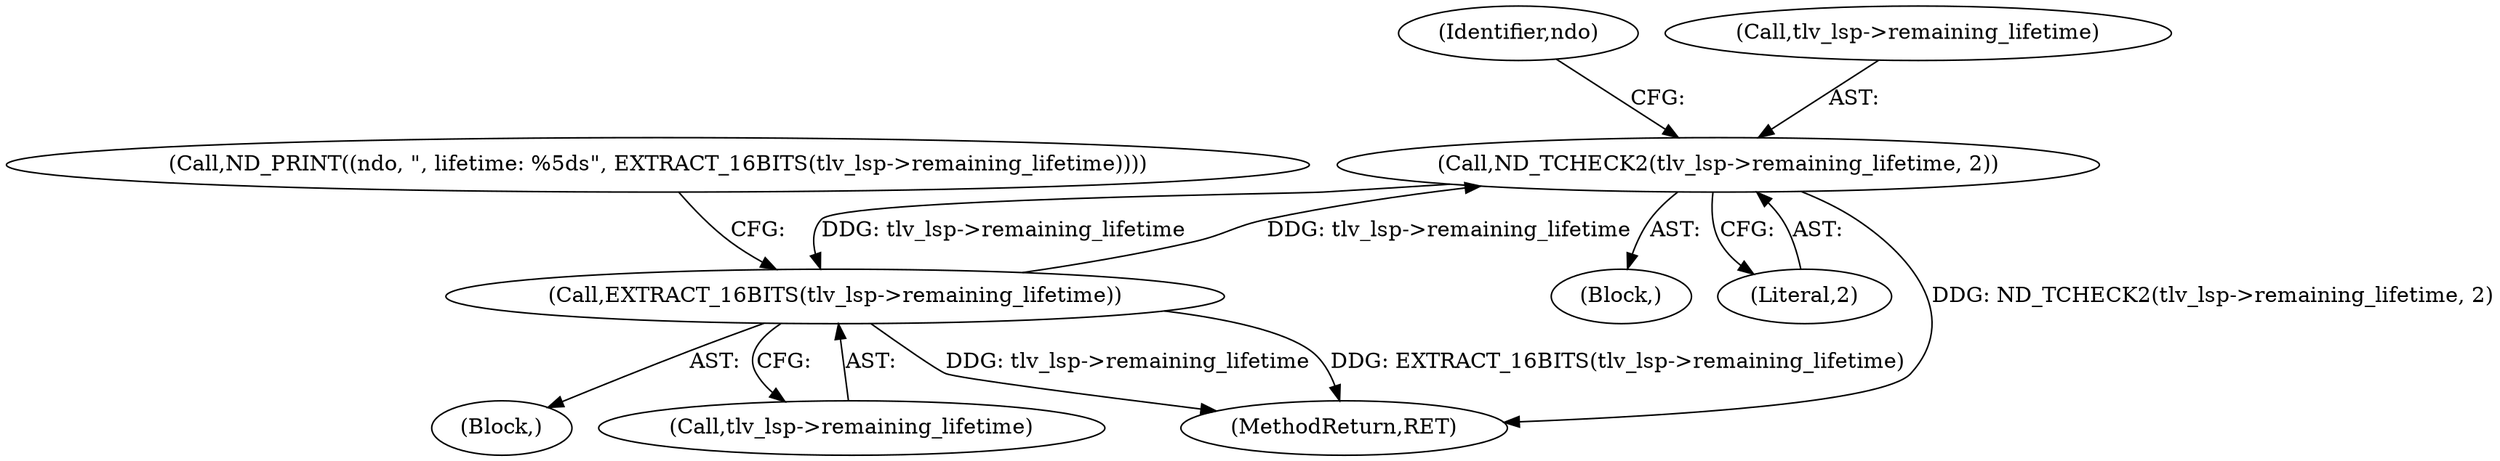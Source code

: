 digraph "0_tcpdump_3b32029db354cbc875127869d9b12a9addc75b50@pointer" {
"1002519" [label="(Call,ND_TCHECK2(tlv_lsp->remaining_lifetime, 2))"];
"1002529" [label="(Call,EXTRACT_16BITS(tlv_lsp->remaining_lifetime))"];
"1002519" [label="(Call,ND_TCHECK2(tlv_lsp->remaining_lifetime, 2))"];
"1002486" [label="(Block,)"];
"1002523" [label="(Literal,2)"];
"1002526" [label="(Identifier,ndo)"];
"1002527" [label="(Block,)"];
"1002520" [label="(Call,tlv_lsp->remaining_lifetime)"];
"1002529" [label="(Call,EXTRACT_16BITS(tlv_lsp->remaining_lifetime))"];
"1002530" [label="(Call,tlv_lsp->remaining_lifetime)"];
"1002519" [label="(Call,ND_TCHECK2(tlv_lsp->remaining_lifetime, 2))"];
"1002524" [label="(Call,ND_PRINT((ndo, \", lifetime: %5ds\", EXTRACT_16BITS(tlv_lsp->remaining_lifetime))))"];
"1003083" [label="(MethodReturn,RET)"];
"1002519" -> "1002486"  [label="AST: "];
"1002519" -> "1002523"  [label="CFG: "];
"1002520" -> "1002519"  [label="AST: "];
"1002523" -> "1002519"  [label="AST: "];
"1002526" -> "1002519"  [label="CFG: "];
"1002519" -> "1003083"  [label="DDG: ND_TCHECK2(tlv_lsp->remaining_lifetime, 2)"];
"1002529" -> "1002519"  [label="DDG: tlv_lsp->remaining_lifetime"];
"1002519" -> "1002529"  [label="DDG: tlv_lsp->remaining_lifetime"];
"1002529" -> "1002527"  [label="AST: "];
"1002529" -> "1002530"  [label="CFG: "];
"1002530" -> "1002529"  [label="AST: "];
"1002524" -> "1002529"  [label="CFG: "];
"1002529" -> "1003083"  [label="DDG: tlv_lsp->remaining_lifetime"];
"1002529" -> "1003083"  [label="DDG: EXTRACT_16BITS(tlv_lsp->remaining_lifetime)"];
}
